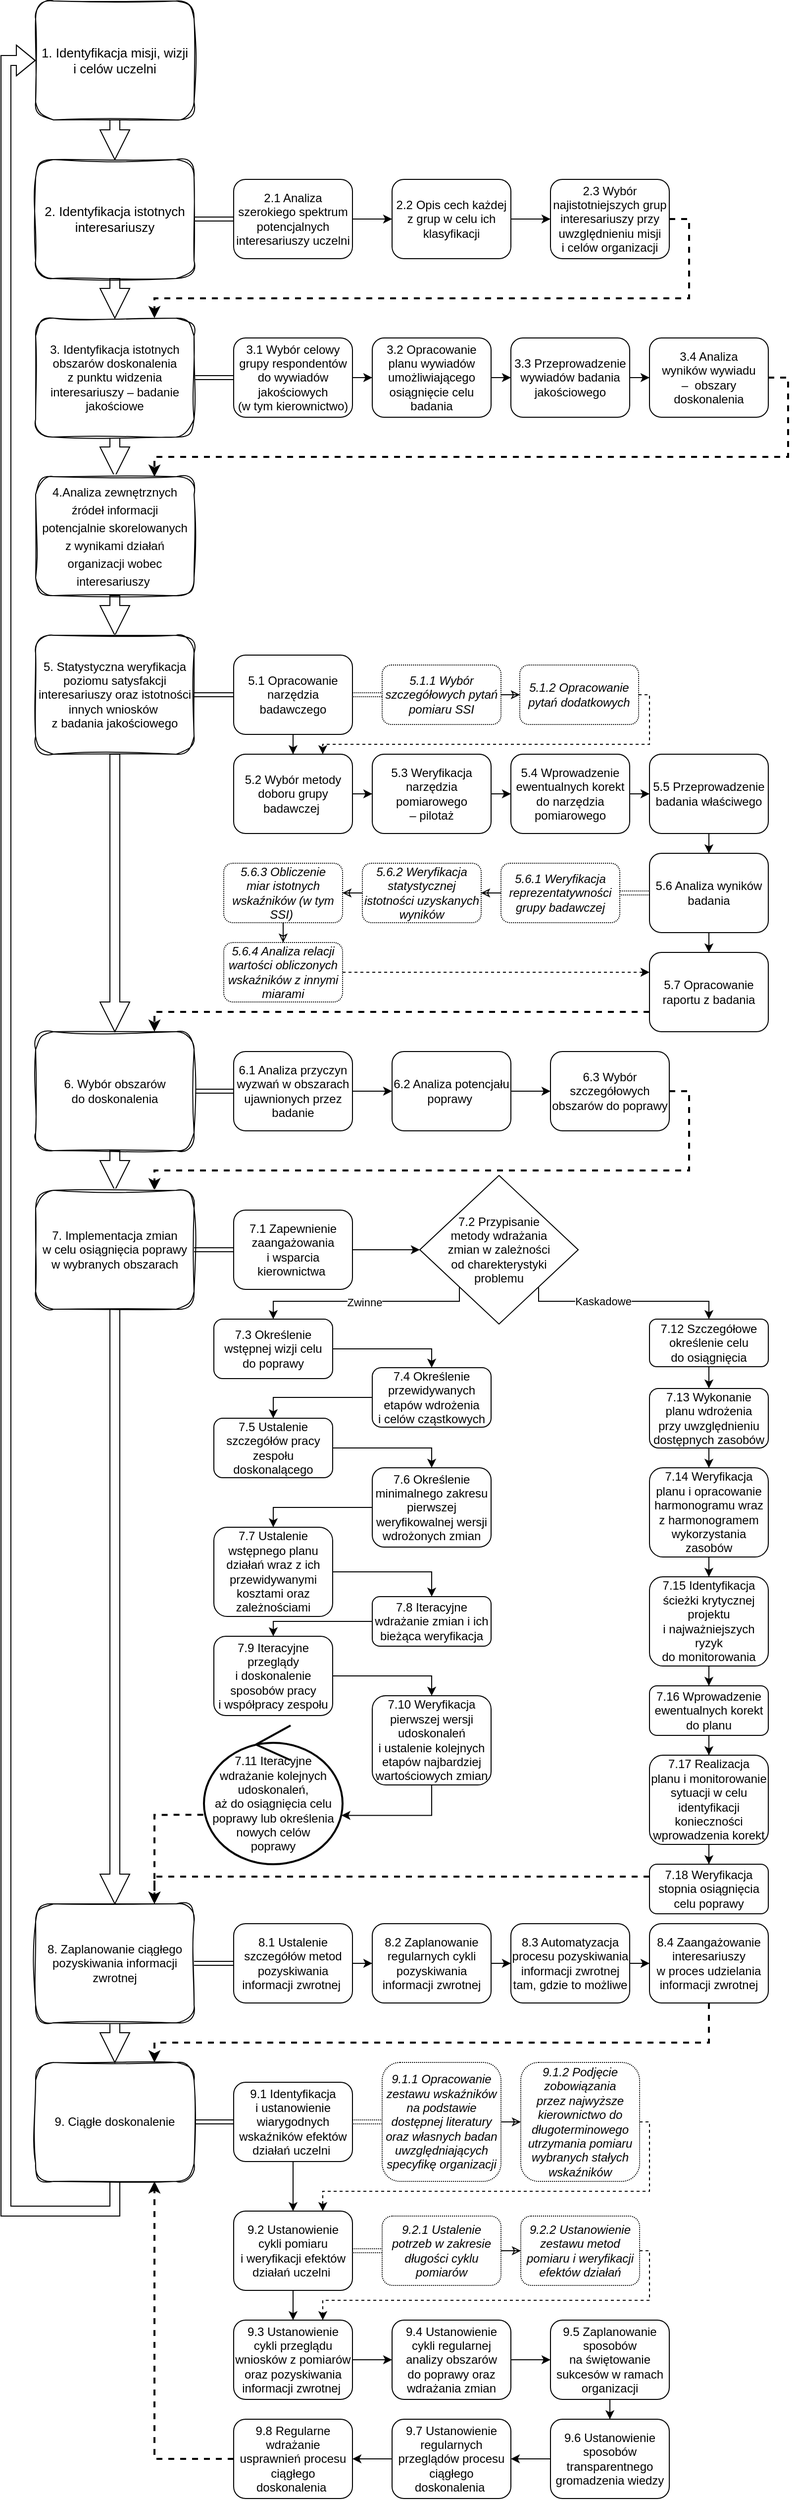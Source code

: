 <mxfile version="24.0.4" type="device">
  <diagram name="Strona-1" id="ZPURoTI-YACidWWffcV0">
    <mxGraphModel dx="1594" dy="996" grid="1" gridSize="10" guides="1" tooltips="1" connect="1" arrows="1" fold="1" page="1" pageScale="1" pageWidth="827" pageHeight="1169" math="0" shadow="0">
      <root>
        <mxCell id="0" />
        <mxCell id="1" parent="0" />
        <mxCell id="SLQnQ5sDmMqCRToJFb2x-1" value="1. Identyfikacja misji, wizji &lt;br&gt;i celów uczelni" style="rounded=1;whiteSpace=wrap;html=1;fontSize=13;sketch=1;curveFitting=1;jiggle=2;" parent="1" vertex="1">
          <mxGeometry x="40" width="160" height="120" as="geometry" />
        </mxCell>
        <mxCell id="lhQeCGYUJxPM1-3rOEWA-21" value="" style="edgeStyle=orthogonalEdgeStyle;rounded=0;orthogonalLoop=1;jettySize=auto;html=1;shape=link;" parent="1" source="YzgCYqUCURwKcO3qDLiV-18" target="YzgCYqUCURwKcO3qDLiV-34" edge="1">
          <mxGeometry relative="1" as="geometry" />
        </mxCell>
        <mxCell id="lhQeCGYUJxPM1-3rOEWA-22" value="" style="edgeStyle=orthogonalEdgeStyle;rounded=0;orthogonalLoop=1;jettySize=auto;html=1;shape=arrow;" parent="1" source="YzgCYqUCURwKcO3qDLiV-18" target="YzgCYqUCURwKcO3qDLiV-24" edge="1">
          <mxGeometry relative="1" as="geometry" />
        </mxCell>
        <mxCell id="YzgCYqUCURwKcO3qDLiV-18" value="&lt;font style=&quot;font-size: 12px;&quot;&gt;6. Wybór obszarów &lt;br&gt;do doskonalenia&lt;/font&gt;" style="rounded=1;whiteSpace=wrap;html=1;sketch=1;curveFitting=1;jiggle=2;" parent="1" vertex="1">
          <mxGeometry x="40" y="1040" width="160" height="120" as="geometry" />
        </mxCell>
        <mxCell id="lhQeCGYUJxPM1-3rOEWA-1" style="edgeStyle=orthogonalEdgeStyle;rounded=0;orthogonalLoop=1;jettySize=auto;html=1;entryX=0;entryY=0.5;entryDx=0;entryDy=0;shape=link;" parent="1" source="iZXRrfKID2UvS0r0eVAW-1" target="iZXRrfKID2UvS0r0eVAW-5" edge="1">
          <mxGeometry relative="1" as="geometry" />
        </mxCell>
        <mxCell id="lhQeCGYUJxPM1-3rOEWA-2" value="" style="edgeStyle=orthogonalEdgeStyle;rounded=0;orthogonalLoop=1;jettySize=auto;html=1;shape=arrow;" parent="1" source="iZXRrfKID2UvS0r0eVAW-1" target="iZXRrfKID2UvS0r0eVAW-3" edge="1">
          <mxGeometry relative="1" as="geometry" />
        </mxCell>
        <mxCell id="iZXRrfKID2UvS0r0eVAW-1" value="&lt;font style=&quot;font-size: 13px;&quot;&gt;2. Identyfikacja istotnych interesariuszy&lt;/font&gt;" style="rounded=1;whiteSpace=wrap;html=1;fontSize=13;sketch=1;curveFitting=1;jiggle=2;" parent="1" vertex="1">
          <mxGeometry x="40" y="160" width="160" height="120" as="geometry" />
        </mxCell>
        <mxCell id="iZXRrfKID2UvS0r0eVAW-9" value="" style="edgeStyle=orthogonalEdgeStyle;rounded=0;orthogonalLoop=1;jettySize=auto;html=1;" parent="1" source="iZXRrfKID2UvS0r0eVAW-2" target="iZXRrfKID2UvS0r0eVAW-8" edge="1">
          <mxGeometry relative="1" as="geometry" />
        </mxCell>
        <mxCell id="lhQeCGYUJxPM1-3rOEWA-11" value="" style="edgeStyle=orthogonalEdgeStyle;rounded=0;orthogonalLoop=1;jettySize=auto;html=1;shape=link;dashed=1;dashPattern=1 1;" parent="1" source="iZXRrfKID2UvS0r0eVAW-2" target="YzgCYqUCURwKcO3qDLiV-1" edge="1">
          <mxGeometry relative="1" as="geometry" />
        </mxCell>
        <mxCell id="iZXRrfKID2UvS0r0eVAW-2" value="5.1 Opracowanie narzędzia badawczego" style="rounded=1;whiteSpace=wrap;html=1;" parent="1" vertex="1">
          <mxGeometry x="240" y="660" width="120" height="80" as="geometry" />
        </mxCell>
        <mxCell id="lhQeCGYUJxPM1-3rOEWA-6" value="" style="edgeStyle=orthogonalEdgeStyle;rounded=0;orthogonalLoop=1;jettySize=auto;html=1;shape=arrow;" parent="1" source="iZXRrfKID2UvS0r0eVAW-3" target="SLQnQ5sDmMqCRToJFb2x-2" edge="1">
          <mxGeometry relative="1" as="geometry" />
        </mxCell>
        <mxCell id="lhQeCGYUJxPM1-3rOEWA-7" value="" style="edgeStyle=orthogonalEdgeStyle;rounded=0;orthogonalLoop=1;jettySize=auto;html=1;shape=link;" parent="1" source="iZXRrfKID2UvS0r0eVAW-3" target="iZXRrfKID2UvS0r0eVAW-4" edge="1">
          <mxGeometry relative="1" as="geometry" />
        </mxCell>
        <mxCell id="iZXRrfKID2UvS0r0eVAW-3" value="3. Identyfikacja istotnych obszarów doskonalenia &lt;br&gt;z punktu widzenia interesariuszy – badanie jakościowe" style="rounded=1;whiteSpace=wrap;html=1;sketch=1;curveFitting=1;jiggle=2;" parent="1" vertex="1">
          <mxGeometry x="40" y="320" width="160" height="120" as="geometry" />
        </mxCell>
        <mxCell id="iZXRrfKID2UvS0r0eVAW-13" value="" style="edgeStyle=orthogonalEdgeStyle;rounded=0;orthogonalLoop=1;jettySize=auto;html=1;" parent="1" source="iZXRrfKID2UvS0r0eVAW-4" target="iZXRrfKID2UvS0r0eVAW-12" edge="1">
          <mxGeometry relative="1" as="geometry" />
        </mxCell>
        <mxCell id="iZXRrfKID2UvS0r0eVAW-4" value="3.1 Wybór celowy grupy respondentów do wywiadów jakościowych&lt;br&gt;(w tym kierownictwo)" style="rounded=1;whiteSpace=wrap;html=1;" parent="1" vertex="1">
          <mxGeometry x="240" y="340" width="120" height="80" as="geometry" />
        </mxCell>
        <mxCell id="iZXRrfKID2UvS0r0eVAW-7" value="" style="edgeStyle=orthogonalEdgeStyle;rounded=0;orthogonalLoop=1;jettySize=auto;html=1;" parent="1" source="iZXRrfKID2UvS0r0eVAW-5" target="iZXRrfKID2UvS0r0eVAW-6" edge="1">
          <mxGeometry relative="1" as="geometry" />
        </mxCell>
        <mxCell id="iZXRrfKID2UvS0r0eVAW-5" value="2.1 Analiza szerokiego spektrum potencjalnych interesariuszy uczelni" style="rounded=1;whiteSpace=wrap;html=1;" parent="1" vertex="1">
          <mxGeometry x="240" y="180" width="120" height="80" as="geometry" />
        </mxCell>
        <mxCell id="iZXRrfKID2UvS0r0eVAW-11" value="" style="edgeStyle=orthogonalEdgeStyle;rounded=0;orthogonalLoop=1;jettySize=auto;html=1;" parent="1" source="iZXRrfKID2UvS0r0eVAW-6" target="iZXRrfKID2UvS0r0eVAW-10" edge="1">
          <mxGeometry relative="1" as="geometry" />
        </mxCell>
        <mxCell id="iZXRrfKID2UvS0r0eVAW-6" value="2.2 Opis cech każdej z grup w celu ich klasyfikacji" style="whiteSpace=wrap;html=1;rounded=1;" parent="1" vertex="1">
          <mxGeometry x="400" y="180" width="120" height="80" as="geometry" />
        </mxCell>
        <mxCell id="iZXRrfKID2UvS0r0eVAW-19" value="" style="edgeStyle=orthogonalEdgeStyle;rounded=0;orthogonalLoop=1;jettySize=auto;html=1;" parent="1" source="iZXRrfKID2UvS0r0eVAW-8" target="iZXRrfKID2UvS0r0eVAW-18" edge="1">
          <mxGeometry relative="1" as="geometry" />
        </mxCell>
        <mxCell id="iZXRrfKID2UvS0r0eVAW-8" value="5.2 Wybór metody doboru grupy badawczej&amp;nbsp;" style="whiteSpace=wrap;html=1;rounded=1;" parent="1" vertex="1">
          <mxGeometry x="240" y="760" width="120" height="80" as="geometry" />
        </mxCell>
        <mxCell id="lhQeCGYUJxPM1-3rOEWA-8" style="edgeStyle=orthogonalEdgeStyle;rounded=0;orthogonalLoop=1;jettySize=auto;html=1;exitX=1;exitY=0.5;exitDx=0;exitDy=0;entryX=0.75;entryY=0;entryDx=0;entryDy=0;dashed=1;strokeWidth=2;" parent="1" source="iZXRrfKID2UvS0r0eVAW-10" target="iZXRrfKID2UvS0r0eVAW-3" edge="1">
          <mxGeometry relative="1" as="geometry">
            <Array as="points">
              <mxPoint x="700" y="220" />
              <mxPoint x="700" y="300" />
              <mxPoint x="160" y="300" />
            </Array>
          </mxGeometry>
        </mxCell>
        <mxCell id="iZXRrfKID2UvS0r0eVAW-10" value="2.3 Wybór najistotniejszych grup interesariuszy przy uwzględnieniu misji &lt;br&gt;i celów organizacji" style="whiteSpace=wrap;html=1;rounded=1;" parent="1" vertex="1">
          <mxGeometry x="560" y="180" width="120" height="80" as="geometry" />
        </mxCell>
        <mxCell id="iZXRrfKID2UvS0r0eVAW-15" value="" style="edgeStyle=orthogonalEdgeStyle;rounded=0;orthogonalLoop=1;jettySize=auto;html=1;" parent="1" source="iZXRrfKID2UvS0r0eVAW-12" target="iZXRrfKID2UvS0r0eVAW-14" edge="1">
          <mxGeometry relative="1" as="geometry" />
        </mxCell>
        <mxCell id="iZXRrfKID2UvS0r0eVAW-12" value="3.2 Opracowanie planu wywiadów umożliwiającego osiągnięcie celu badania" style="rounded=1;whiteSpace=wrap;html=1;" parent="1" vertex="1">
          <mxGeometry x="380" y="340" width="120" height="80" as="geometry" />
        </mxCell>
        <mxCell id="iZXRrfKID2UvS0r0eVAW-17" value="" style="edgeStyle=orthogonalEdgeStyle;rounded=0;orthogonalLoop=1;jettySize=auto;html=1;" parent="1" source="iZXRrfKID2UvS0r0eVAW-14" target="iZXRrfKID2UvS0r0eVAW-16" edge="1">
          <mxGeometry relative="1" as="geometry" />
        </mxCell>
        <mxCell id="iZXRrfKID2UvS0r0eVAW-14" value="3.3 Przeprowadzenie wywiadów badania jakościowego" style="rounded=1;whiteSpace=wrap;html=1;" parent="1" vertex="1">
          <mxGeometry x="520" y="340" width="120" height="80" as="geometry" />
        </mxCell>
        <mxCell id="lhQeCGYUJxPM1-3rOEWA-9" style="edgeStyle=orthogonalEdgeStyle;rounded=0;orthogonalLoop=1;jettySize=auto;html=1;exitX=1;exitY=0.5;exitDx=0;exitDy=0;entryX=0.75;entryY=0;entryDx=0;entryDy=0;dashed=1;strokeWidth=2;" parent="1" source="iZXRrfKID2UvS0r0eVAW-16" target="SLQnQ5sDmMqCRToJFb2x-2" edge="1">
          <mxGeometry relative="1" as="geometry">
            <Array as="points">
              <mxPoint x="800" y="380" />
              <mxPoint x="800" y="460" />
              <mxPoint x="160" y="460" />
            </Array>
          </mxGeometry>
        </mxCell>
        <mxCell id="iZXRrfKID2UvS0r0eVAW-16" value="3.4 Analiza &lt;br&gt;wyników wywiadu&lt;br&gt;–&amp;nbsp; obszary doskonalenia" style="rounded=1;whiteSpace=wrap;html=1;" parent="1" vertex="1">
          <mxGeometry x="660" y="340" width="120" height="80" as="geometry" />
        </mxCell>
        <mxCell id="iZXRrfKID2UvS0r0eVAW-21" value="" style="edgeStyle=orthogonalEdgeStyle;rounded=0;orthogonalLoop=1;jettySize=auto;html=1;" parent="1" source="iZXRrfKID2UvS0r0eVAW-18" target="iZXRrfKID2UvS0r0eVAW-20" edge="1">
          <mxGeometry relative="1" as="geometry" />
        </mxCell>
        <mxCell id="iZXRrfKID2UvS0r0eVAW-18" value="5.3 Weryfikacja narzędzia pomiarowego&lt;br&gt;– pilotaż" style="whiteSpace=wrap;html=1;rounded=1;" parent="1" vertex="1">
          <mxGeometry x="380" y="760" width="120" height="80" as="geometry" />
        </mxCell>
        <mxCell id="iZXRrfKID2UvS0r0eVAW-23" value="" style="edgeStyle=orthogonalEdgeStyle;rounded=0;orthogonalLoop=1;jettySize=auto;html=1;" parent="1" source="iZXRrfKID2UvS0r0eVAW-20" target="iZXRrfKID2UvS0r0eVAW-22" edge="1">
          <mxGeometry relative="1" as="geometry" />
        </mxCell>
        <mxCell id="iZXRrfKID2UvS0r0eVAW-20" value="5.4 Wprowadzenie ewentualnych korekt do narzędzia pomiarowego" style="whiteSpace=wrap;html=1;rounded=1;" parent="1" vertex="1">
          <mxGeometry x="520" y="760" width="120" height="80" as="geometry" />
        </mxCell>
        <mxCell id="lhQeCGYUJxPM1-3rOEWA-14" value="" style="edgeStyle=orthogonalEdgeStyle;rounded=0;orthogonalLoop=1;jettySize=auto;html=1;" parent="1" source="iZXRrfKID2UvS0r0eVAW-22" target="iZXRrfKID2UvS0r0eVAW-26" edge="1">
          <mxGeometry relative="1" as="geometry" />
        </mxCell>
        <mxCell id="iZXRrfKID2UvS0r0eVAW-22" value="5.5 Przeprowadzenie badania właściwego" style="whiteSpace=wrap;html=1;rounded=1;" parent="1" vertex="1">
          <mxGeometry x="660" y="760" width="120" height="80" as="geometry" />
        </mxCell>
        <mxCell id="lhQeCGYUJxPM1-3rOEWA-15" value="" style="edgeStyle=orthogonalEdgeStyle;rounded=0;orthogonalLoop=1;jettySize=auto;html=1;" parent="1" source="iZXRrfKID2UvS0r0eVAW-26" target="YzgCYqUCURwKcO3qDLiV-7" edge="1">
          <mxGeometry relative="1" as="geometry" />
        </mxCell>
        <mxCell id="lhQeCGYUJxPM1-3rOEWA-20" value="" style="edgeStyle=orthogonalEdgeStyle;rounded=0;orthogonalLoop=1;jettySize=auto;html=1;shape=link;dashed=1;dashPattern=1 1;" parent="1" source="iZXRrfKID2UvS0r0eVAW-26" target="YzgCYqUCURwKcO3qDLiV-9" edge="1">
          <mxGeometry relative="1" as="geometry" />
        </mxCell>
        <mxCell id="iZXRrfKID2UvS0r0eVAW-26" value="5.6 Analiza wyników badania" style="whiteSpace=wrap;html=1;rounded=1;" parent="1" vertex="1">
          <mxGeometry x="660" y="860" width="120" height="80" as="geometry" />
        </mxCell>
        <mxCell id="lhQeCGYUJxPM1-3rOEWA-5" value="" style="edgeStyle=orthogonalEdgeStyle;rounded=0;orthogonalLoop=1;jettySize=auto;html=1;shape=arrow;" parent="1" source="SLQnQ5sDmMqCRToJFb2x-1" target="iZXRrfKID2UvS0r0eVAW-1" edge="1">
          <mxGeometry relative="1" as="geometry" />
        </mxCell>
        <mxCell id="lhQeCGYUJxPM1-3rOEWA-10" value="" style="edgeStyle=orthogonalEdgeStyle;rounded=0;orthogonalLoop=1;jettySize=auto;html=1;shape=arrow;" parent="1" source="SLQnQ5sDmMqCRToJFb2x-2" target="SLQnQ5sDmMqCRToJFb2x-3" edge="1">
          <mxGeometry relative="1" as="geometry" />
        </mxCell>
        <mxCell id="SLQnQ5sDmMqCRToJFb2x-2" value="&lt;font style=&quot;font-size: 12px;&quot;&gt;4.&lt;span style=&quot;line-height: 150%; font-family: Arial, sans-serif;&quot;&gt;Analiza zewnętrznych źródeł informacji&lt;br&gt;potencjalnie skorelowanych&lt;br&gt;z wynikami działań organizacji wobec interesariuszy&lt;/span&gt;&amp;nbsp;&lt;/font&gt;" style="rounded=1;whiteSpace=wrap;html=1;sketch=1;curveFitting=1;jiggle=2;" parent="1" vertex="1">
          <mxGeometry x="40" y="480" width="160" height="120" as="geometry" />
        </mxCell>
        <mxCell id="lhQeCGYUJxPM1-3rOEWA-12" value="" style="edgeStyle=orthogonalEdgeStyle;rounded=0;orthogonalLoop=1;jettySize=auto;html=1;shape=link;" parent="1" source="SLQnQ5sDmMqCRToJFb2x-3" target="iZXRrfKID2UvS0r0eVAW-2" edge="1">
          <mxGeometry relative="1" as="geometry" />
        </mxCell>
        <mxCell id="lhQeCGYUJxPM1-3rOEWA-16" style="edgeStyle=orthogonalEdgeStyle;rounded=0;orthogonalLoop=1;jettySize=auto;html=1;entryX=0.5;entryY=0;entryDx=0;entryDy=0;shape=arrow;" parent="1" source="SLQnQ5sDmMqCRToJFb2x-3" target="YzgCYqUCURwKcO3qDLiV-18" edge="1">
          <mxGeometry relative="1" as="geometry" />
        </mxCell>
        <mxCell id="SLQnQ5sDmMqCRToJFb2x-3" value="&lt;font style=&quot;font-size: 12px;&quot;&gt;5. Statystyczna weryfikacja poziomu satysfakcji interesariuszy oraz istotności innych wniosków&amp;nbsp;&lt;br&gt;z badania jakościowego&lt;/font&gt;" style="rounded=1;whiteSpace=wrap;html=1;sketch=1;curveFitting=1;jiggle=2;" parent="1" vertex="1">
          <mxGeometry x="40" y="640" width="160" height="120" as="geometry" />
        </mxCell>
        <mxCell id="YzgCYqUCURwKcO3qDLiV-2" value="" style="edgeStyle=orthogonalEdgeStyle;rounded=0;orthogonalLoop=1;jettySize=auto;html=1;entryX=0;entryY=0.5;entryDx=0;entryDy=0;dashed=1;dashPattern=1 1;endArrow=classic;endFill=0;" parent="1" source="YzgCYqUCURwKcO3qDLiV-1" target="YzgCYqUCURwKcO3qDLiV-3" edge="1">
          <mxGeometry relative="1" as="geometry">
            <mxPoint x="620" y="629" as="targetPoint" />
          </mxGeometry>
        </mxCell>
        <mxCell id="YzgCYqUCURwKcO3qDLiV-1" value="&lt;i&gt;5.1.1 Wybór szczegółowych pytań pomiaru SSI&lt;/i&gt;" style="rounded=1;whiteSpace=wrap;html=1;dashed=1;dashPattern=1 1;" parent="1" vertex="1">
          <mxGeometry x="390" y="670" width="120" height="60" as="geometry" />
        </mxCell>
        <mxCell id="lhQeCGYUJxPM1-3rOEWA-13" style="edgeStyle=orthogonalEdgeStyle;rounded=0;orthogonalLoop=1;jettySize=auto;html=1;entryX=0.75;entryY=0;entryDx=0;entryDy=0;dashed=1;" parent="1" source="YzgCYqUCURwKcO3qDLiV-3" target="iZXRrfKID2UvS0r0eVAW-8" edge="1">
          <mxGeometry relative="1" as="geometry">
            <Array as="points">
              <mxPoint x="660" y="700" />
              <mxPoint x="660" y="750" />
              <mxPoint x="330" y="750" />
            </Array>
          </mxGeometry>
        </mxCell>
        <mxCell id="YzgCYqUCURwKcO3qDLiV-3" value="&lt;i&gt;5.1.2 Opracowanie pytań dodatkowych&lt;/i&gt;" style="rounded=1;whiteSpace=wrap;html=1;dashed=1;dashPattern=1 1;" parent="1" vertex="1">
          <mxGeometry x="529" y="670" width="120" height="60" as="geometry" />
        </mxCell>
        <mxCell id="lhQeCGYUJxPM1-3rOEWA-17" style="edgeStyle=orthogonalEdgeStyle;rounded=0;orthogonalLoop=1;jettySize=auto;html=1;exitX=0;exitY=0.75;exitDx=0;exitDy=0;dashed=1;entryX=0.75;entryY=0;entryDx=0;entryDy=0;strokeWidth=2;" parent="1" source="YzgCYqUCURwKcO3qDLiV-7" target="YzgCYqUCURwKcO3qDLiV-18" edge="1">
          <mxGeometry relative="1" as="geometry">
            <mxPoint x="150" y="1020" as="targetPoint" />
          </mxGeometry>
        </mxCell>
        <mxCell id="YzgCYqUCURwKcO3qDLiV-7" value="5.7 Opracowanie raportu z badania" style="whiteSpace=wrap;html=1;rounded=1;" parent="1" vertex="1">
          <mxGeometry x="660" y="960" width="120" height="80" as="geometry" />
        </mxCell>
        <mxCell id="YzgCYqUCURwKcO3qDLiV-12" value="" style="edgeStyle=orthogonalEdgeStyle;rounded=0;orthogonalLoop=1;jettySize=auto;html=1;endArrow=classic;endFill=0;" parent="1" source="YzgCYqUCURwKcO3qDLiV-9" target="YzgCYqUCURwKcO3qDLiV-11" edge="1">
          <mxGeometry relative="1" as="geometry" />
        </mxCell>
        <mxCell id="YzgCYqUCURwKcO3qDLiV-9" value="&lt;i&gt;5.6.1 Weryfikacja reprezentatywności grupy badawczej&lt;/i&gt;" style="whiteSpace=wrap;html=1;rounded=1;dashed=1;dashPattern=1 1;" parent="1" vertex="1">
          <mxGeometry x="510" y="870" width="120" height="60" as="geometry" />
        </mxCell>
        <mxCell id="YzgCYqUCURwKcO3qDLiV-14" value="" style="edgeStyle=orthogonalEdgeStyle;rounded=0;orthogonalLoop=1;jettySize=auto;html=1;endArrow=classic;endFill=0;" parent="1" source="YzgCYqUCURwKcO3qDLiV-11" target="YzgCYqUCURwKcO3qDLiV-13" edge="1">
          <mxGeometry relative="1" as="geometry" />
        </mxCell>
        <mxCell id="YzgCYqUCURwKcO3qDLiV-11" value="&lt;i&gt;5.6.2 Weryfikacja statystycznej istotności uzyskanych wyników&lt;/i&gt;" style="whiteSpace=wrap;html=1;rounded=1;dashed=1;dashPattern=1 1;" parent="1" vertex="1">
          <mxGeometry x="370" y="870" width="120" height="60" as="geometry" />
        </mxCell>
        <mxCell id="YzgCYqUCURwKcO3qDLiV-16" value="" style="edgeStyle=orthogonalEdgeStyle;rounded=0;orthogonalLoop=1;jettySize=auto;html=1;endArrow=classic;endFill=0;" parent="1" source="YzgCYqUCURwKcO3qDLiV-13" target="YzgCYqUCURwKcO3qDLiV-15" edge="1">
          <mxGeometry relative="1" as="geometry" />
        </mxCell>
        <mxCell id="YzgCYqUCURwKcO3qDLiV-13" value="&lt;i&gt;5.6.3 Obliczenie &lt;br&gt;miar istotnych wskaźników (w tym SSI)&amp;nbsp;&lt;/i&gt;" style="whiteSpace=wrap;html=1;rounded=1;dashed=1;dashPattern=1 1;" parent="1" vertex="1">
          <mxGeometry x="230" y="870" width="120" height="60" as="geometry" />
        </mxCell>
        <mxCell id="YzgCYqUCURwKcO3qDLiV-17" value="" style="edgeStyle=orthogonalEdgeStyle;rounded=0;orthogonalLoop=1;jettySize=auto;html=1;dashed=1;entryX=0;entryY=0.25;entryDx=0;entryDy=0;" parent="1" source="YzgCYqUCURwKcO3qDLiV-15" target="YzgCYqUCURwKcO3qDLiV-7" edge="1">
          <mxGeometry relative="1" as="geometry" />
        </mxCell>
        <mxCell id="YzgCYqUCURwKcO3qDLiV-15" value="&lt;i&gt;5.6.4 Analiza relacji wartości obliczonych wskaźników z innymi miarami&lt;/i&gt;" style="whiteSpace=wrap;html=1;rounded=1;dashed=1;dashPattern=1 1;" parent="1" vertex="1">
          <mxGeometry x="230" y="950" width="120" height="60" as="geometry" />
        </mxCell>
        <mxCell id="YzgCYqUCURwKcO3qDLiV-36" value="" style="edgeStyle=orthogonalEdgeStyle;rounded=0;orthogonalLoop=1;jettySize=auto;html=1;entryX=0.5;entryY=0;entryDx=0;entryDy=0;" parent="1" source="YzgCYqUCURwKcO3qDLiV-19" target="YzgCYqUCURwKcO3qDLiV-35" edge="1">
          <mxGeometry relative="1" as="geometry">
            <Array as="points">
              <mxPoint x="440" y="1360" />
            </Array>
          </mxGeometry>
        </mxCell>
        <mxCell id="YzgCYqUCURwKcO3qDLiV-19" value="7.3 Określenie wstępnej wizji celu &lt;br&gt;do poprawy" style="rounded=1;whiteSpace=wrap;html=1;" parent="1" vertex="1">
          <mxGeometry x="220" y="1330" width="120" height="60" as="geometry" />
        </mxCell>
        <mxCell id="YzgCYqUCURwKcO3qDLiV-23" value="" style="edgeStyle=orthogonalEdgeStyle;rounded=0;orthogonalLoop=1;jettySize=auto;html=1;entryX=0;entryY=0.5;entryDx=0;entryDy=0;" parent="1" source="YzgCYqUCURwKcO3qDLiV-20" target="YzgCYqUCURwKcO3qDLiV-22" edge="1">
          <mxGeometry relative="1" as="geometry" />
        </mxCell>
        <mxCell id="YzgCYqUCURwKcO3qDLiV-20" value="6.2 Analiza potencjału poprawy&amp;nbsp;" style="rounded=1;whiteSpace=wrap;html=1;" parent="1" vertex="1">
          <mxGeometry x="400" y="1060" width="120" height="80" as="geometry" />
        </mxCell>
        <mxCell id="lhQeCGYUJxPM1-3rOEWA-37" style="edgeStyle=orthogonalEdgeStyle;rounded=0;orthogonalLoop=1;jettySize=auto;html=1;exitX=1;exitY=0.5;exitDx=0;exitDy=0;entryX=0.75;entryY=0;entryDx=0;entryDy=0;dashed=1;strokeWidth=2;" parent="1" source="YzgCYqUCURwKcO3qDLiV-22" target="YzgCYqUCURwKcO3qDLiV-24" edge="1">
          <mxGeometry relative="1" as="geometry">
            <Array as="points">
              <mxPoint x="700" y="1100" />
              <mxPoint x="700" y="1180" />
              <mxPoint x="160" y="1180" />
            </Array>
          </mxGeometry>
        </mxCell>
        <mxCell id="YzgCYqUCURwKcO3qDLiV-22" value="6.3 Wybór szczegółowych obszarów do poprawy" style="rounded=1;whiteSpace=wrap;html=1;" parent="1" vertex="1">
          <mxGeometry x="560" y="1060" width="120" height="80" as="geometry" />
        </mxCell>
        <mxCell id="lhQeCGYUJxPM1-3rOEWA-23" value="" style="edgeStyle=orthogonalEdgeStyle;rounded=0;orthogonalLoop=1;jettySize=auto;html=1;shape=link;" parent="1" source="YzgCYqUCURwKcO3qDLiV-24" target="YzgCYqUCURwKcO3qDLiV-25" edge="1">
          <mxGeometry relative="1" as="geometry" />
        </mxCell>
        <mxCell id="lhQeCGYUJxPM1-3rOEWA-28" style="edgeStyle=orthogonalEdgeStyle;rounded=0;orthogonalLoop=1;jettySize=auto;html=1;exitX=0.5;exitY=1;exitDx=0;exitDy=0;entryX=0.5;entryY=0;entryDx=0;entryDy=0;shape=arrow;" parent="1" source="YzgCYqUCURwKcO3qDLiV-24" target="YzgCYqUCURwKcO3qDLiV-65" edge="1">
          <mxGeometry relative="1" as="geometry" />
        </mxCell>
        <mxCell id="YzgCYqUCURwKcO3qDLiV-24" value="7. Implementacja zmian &lt;br&gt;w celu osiągnięcia poprawy w wybranych obszarach" style="rounded=1;whiteSpace=wrap;html=1;sketch=1;curveFitting=1;jiggle=2;" parent="1" vertex="1">
          <mxGeometry x="40" y="1200" width="160" height="120" as="geometry" />
        </mxCell>
        <mxCell id="YzgCYqUCURwKcO3qDLiV-27" value="" style="edgeStyle=orthogonalEdgeStyle;rounded=0;orthogonalLoop=1;jettySize=auto;html=1;entryX=0;entryY=0.5;entryDx=0;entryDy=0;" parent="1" source="YzgCYqUCURwKcO3qDLiV-25" target="YzgCYqUCURwKcO3qDLiV-28" edge="1">
          <mxGeometry relative="1" as="geometry">
            <mxPoint x="380" y="1460" as="targetPoint" />
          </mxGeometry>
        </mxCell>
        <mxCell id="YzgCYqUCURwKcO3qDLiV-25" value="7.1 Zapewnienie zaangażowania&lt;br&gt;i wsparcia kierownictwa&amp;nbsp;" style="rounded=1;whiteSpace=wrap;html=1;" parent="1" vertex="1">
          <mxGeometry x="240" y="1220" width="120" height="80" as="geometry" />
        </mxCell>
        <mxCell id="YzgCYqUCURwKcO3qDLiV-30" style="edgeStyle=orthogonalEdgeStyle;rounded=0;orthogonalLoop=1;jettySize=auto;html=1;exitX=0;exitY=1;exitDx=0;exitDy=0;entryX=0.5;entryY=0;entryDx=0;entryDy=0;" parent="1" source="YzgCYqUCURwKcO3qDLiV-28" target="YzgCYqUCURwKcO3qDLiV-19" edge="1">
          <mxGeometry relative="1" as="geometry">
            <mxPoint x="278" y="1329" as="targetPoint" />
            <Array as="points">
              <mxPoint x="468" y="1312" />
              <mxPoint x="280" y="1312" />
            </Array>
          </mxGeometry>
        </mxCell>
        <mxCell id="YzgCYqUCURwKcO3qDLiV-32" value="Zwinne" style="edgeLabel;html=1;align=center;verticalAlign=middle;resizable=0;points=[];" parent="YzgCYqUCURwKcO3qDLiV-30" vertex="1" connectable="0">
          <mxGeometry x="0.009" y="1" relative="1" as="geometry">
            <mxPoint as="offset" />
          </mxGeometry>
        </mxCell>
        <mxCell id="YzgCYqUCURwKcO3qDLiV-31" style="edgeStyle=orthogonalEdgeStyle;rounded=0;orthogonalLoop=1;jettySize=auto;html=1;exitX=1;exitY=1;exitDx=0;exitDy=0;entryX=0.5;entryY=0;entryDx=0;entryDy=0;" parent="1" source="YzgCYqUCURwKcO3qDLiV-28" target="YzgCYqUCURwKcO3qDLiV-52" edge="1">
          <mxGeometry relative="1" as="geometry">
            <mxPoint x="718" y="1329" as="targetPoint" />
            <Array as="points">
              <mxPoint x="548" y="1312" />
              <mxPoint x="720" y="1312" />
            </Array>
          </mxGeometry>
        </mxCell>
        <mxCell id="YzgCYqUCURwKcO3qDLiV-33" value="Kaskadowe" style="edgeLabel;html=1;align=center;verticalAlign=middle;resizable=0;points=[];" parent="YzgCYqUCURwKcO3qDLiV-31" vertex="1" connectable="0">
          <mxGeometry x="-0.228" relative="1" as="geometry">
            <mxPoint as="offset" />
          </mxGeometry>
        </mxCell>
        <mxCell id="YzgCYqUCURwKcO3qDLiV-28" value="7.2 Przypisanie &lt;br&gt;metody wdrażania &lt;br&gt;zmian w zależności &lt;br&gt;od charekterystyki &lt;br&gt;problemu" style="rhombus;whiteSpace=wrap;html=1;" parent="1" vertex="1">
          <mxGeometry x="428" y="1185" width="160" height="150" as="geometry" />
        </mxCell>
        <mxCell id="YzgCYqUCURwKcO3qDLiV-66" value="" style="edgeStyle=orthogonalEdgeStyle;rounded=0;orthogonalLoop=1;jettySize=auto;html=1;entryX=0;entryY=0.5;entryDx=0;entryDy=0;" parent="1" source="YzgCYqUCURwKcO3qDLiV-34" target="YzgCYqUCURwKcO3qDLiV-20" edge="1">
          <mxGeometry relative="1" as="geometry" />
        </mxCell>
        <mxCell id="YzgCYqUCURwKcO3qDLiV-34" value="6.1 Analiza przyczyn wyzwań w obszarach ujawnionych przez badanie" style="rounded=1;whiteSpace=wrap;html=1;" parent="1" vertex="1">
          <mxGeometry x="240" y="1060" width="120" height="80" as="geometry" />
        </mxCell>
        <mxCell id="YzgCYqUCURwKcO3qDLiV-38" value="" style="edgeStyle=orthogonalEdgeStyle;rounded=0;orthogonalLoop=1;jettySize=auto;html=1;entryX=0.5;entryY=0;entryDx=0;entryDy=0;" parent="1" source="YzgCYqUCURwKcO3qDLiV-35" target="YzgCYqUCURwKcO3qDLiV-37" edge="1">
          <mxGeometry relative="1" as="geometry" />
        </mxCell>
        <mxCell id="YzgCYqUCURwKcO3qDLiV-35" value="7.4 Określenie przewidywanych etapów wdrożenia &lt;br&gt;i celów cząstkowych" style="rounded=1;whiteSpace=wrap;html=1;" parent="1" vertex="1">
          <mxGeometry x="380" y="1379" width="120" height="60" as="geometry" />
        </mxCell>
        <mxCell id="YzgCYqUCURwKcO3qDLiV-40" value="" style="edgeStyle=orthogonalEdgeStyle;rounded=0;orthogonalLoop=1;jettySize=auto;html=1;exitX=1;exitY=0.5;exitDx=0;exitDy=0;entryX=0.5;entryY=0;entryDx=0;entryDy=0;" parent="1" source="YzgCYqUCURwKcO3qDLiV-37" target="YzgCYqUCURwKcO3qDLiV-39" edge="1">
          <mxGeometry relative="1" as="geometry" />
        </mxCell>
        <mxCell id="YzgCYqUCURwKcO3qDLiV-37" value="7.5 Ustalenie szczegółów pracy zespołu doskonalącego" style="rounded=1;whiteSpace=wrap;html=1;" parent="1" vertex="1">
          <mxGeometry x="220" y="1430" width="120" height="60" as="geometry" />
        </mxCell>
        <mxCell id="YzgCYqUCURwKcO3qDLiV-42" value="" style="edgeStyle=orthogonalEdgeStyle;rounded=0;orthogonalLoop=1;jettySize=auto;html=1;entryX=0.5;entryY=0;entryDx=0;entryDy=0;" parent="1" source="YzgCYqUCURwKcO3qDLiV-39" target="YzgCYqUCURwKcO3qDLiV-41" edge="1">
          <mxGeometry relative="1" as="geometry" />
        </mxCell>
        <mxCell id="YzgCYqUCURwKcO3qDLiV-39" value="7.6 Określenie minimalnego zakresu pierwszej weryfikowalnej wersji wdrożonych zmian" style="rounded=1;whiteSpace=wrap;html=1;" parent="1" vertex="1">
          <mxGeometry x="380" y="1480" width="120" height="80" as="geometry" />
        </mxCell>
        <mxCell id="YzgCYqUCURwKcO3qDLiV-44" value="" style="edgeStyle=orthogonalEdgeStyle;rounded=0;orthogonalLoop=1;jettySize=auto;html=1;entryX=0.5;entryY=0;entryDx=0;entryDy=0;" parent="1" source="YzgCYqUCURwKcO3qDLiV-41" target="YzgCYqUCURwKcO3qDLiV-43" edge="1">
          <mxGeometry relative="1" as="geometry" />
        </mxCell>
        <mxCell id="YzgCYqUCURwKcO3qDLiV-41" value="7.7 Ustalenie wstępnego planu działań wraz z ich przewidywanymi kosztami oraz zależnościami" style="rounded=1;whiteSpace=wrap;html=1;" parent="1" vertex="1">
          <mxGeometry x="220" y="1540" width="120" height="90" as="geometry" />
        </mxCell>
        <mxCell id="YzgCYqUCURwKcO3qDLiV-46" value="" style="edgeStyle=orthogonalEdgeStyle;rounded=0;orthogonalLoop=1;jettySize=auto;html=1;entryX=0.5;entryY=0;entryDx=0;entryDy=0;" parent="1" source="YzgCYqUCURwKcO3qDLiV-43" target="YzgCYqUCURwKcO3qDLiV-45" edge="1">
          <mxGeometry relative="1" as="geometry">
            <Array as="points">
              <mxPoint x="280" y="1635" />
            </Array>
          </mxGeometry>
        </mxCell>
        <mxCell id="YzgCYqUCURwKcO3qDLiV-43" value="7.8 Iteracyjne wdrażanie zmian i ich bieżąca weryfikacja" style="rounded=1;whiteSpace=wrap;html=1;" parent="1" vertex="1">
          <mxGeometry x="380" y="1610" width="120" height="50" as="geometry" />
        </mxCell>
        <mxCell id="YzgCYqUCURwKcO3qDLiV-48" value="" style="edgeStyle=orthogonalEdgeStyle;rounded=0;orthogonalLoop=1;jettySize=auto;html=1;entryX=0.5;entryY=0;entryDx=0;entryDy=0;" parent="1" source="YzgCYqUCURwKcO3qDLiV-45" target="YzgCYqUCURwKcO3qDLiV-47" edge="1">
          <mxGeometry relative="1" as="geometry" />
        </mxCell>
        <mxCell id="YzgCYqUCURwKcO3qDLiV-45" value="7.9 Iteracyjne przeglądy &lt;br&gt;i doskonalenie sposobów pracy &lt;br&gt;i współpracy zespołu" style="rounded=1;whiteSpace=wrap;html=1;" parent="1" vertex="1">
          <mxGeometry x="220" y="1650" width="120" height="80" as="geometry" />
        </mxCell>
        <mxCell id="YzgCYqUCURwKcO3qDLiV-47" value="7.10 Weryfikacja pierwszej wersji udoskonaleń &lt;br&gt;i ustalenie kolejnych etapów najbardziej wartościowych zmian" style="rounded=1;whiteSpace=wrap;html=1;" parent="1" vertex="1">
          <mxGeometry x="380" y="1710" width="120" height="90" as="geometry" />
        </mxCell>
        <mxCell id="lhQeCGYUJxPM1-3rOEWA-27" value="" style="edgeStyle=orthogonalEdgeStyle;rounded=0;orthogonalLoop=1;jettySize=auto;html=1;exitX=-0.005;exitY=0.644;exitDx=0;exitDy=0;exitPerimeter=0;entryX=0.75;entryY=0;entryDx=0;entryDy=0;dashed=1;strokeWidth=2;" parent="1" source="YzgCYqUCURwKcO3qDLiV-51" target="YzgCYqUCURwKcO3qDLiV-65" edge="1">
          <mxGeometry relative="1" as="geometry" />
        </mxCell>
        <mxCell id="YzgCYqUCURwKcO3qDLiV-51" value="7.11 Iteracyjne &lt;br&gt;wdrażanie kolejnych udoskonaleń, &lt;br&gt;aż do osiągnięcia celu poprawy lub określenia nowych celów &lt;br&gt;poprawy" style="ellipse;shape=umlControl;whiteSpace=wrap;html=1;strokeWidth=2;" parent="1" vertex="1">
          <mxGeometry x="210" y="1740" width="140" height="140" as="geometry" />
        </mxCell>
        <mxCell id="YzgCYqUCURwKcO3qDLiV-54" value="" style="edgeStyle=orthogonalEdgeStyle;rounded=0;orthogonalLoop=1;jettySize=auto;html=1;" parent="1" source="YzgCYqUCURwKcO3qDLiV-52" target="YzgCYqUCURwKcO3qDLiV-53" edge="1">
          <mxGeometry relative="1" as="geometry" />
        </mxCell>
        <mxCell id="YzgCYqUCURwKcO3qDLiV-52" value="7.12 Szczegółowe określenie celu &lt;br&gt;do osiągnięcia" style="rounded=1;whiteSpace=wrap;html=1;" parent="1" vertex="1">
          <mxGeometry x="660" y="1330" width="120" height="48" as="geometry" />
        </mxCell>
        <mxCell id="YzgCYqUCURwKcO3qDLiV-56" value="" style="edgeStyle=orthogonalEdgeStyle;rounded=0;orthogonalLoop=1;jettySize=auto;html=1;" parent="1" source="YzgCYqUCURwKcO3qDLiV-53" target="YzgCYqUCURwKcO3qDLiV-55" edge="1">
          <mxGeometry relative="1" as="geometry" />
        </mxCell>
        <mxCell id="YzgCYqUCURwKcO3qDLiV-53" value="7.13 Wykonanie planu wdrożenia &lt;br&gt;przy uwzględnieniu dostępnych zasobów" style="rounded=1;whiteSpace=wrap;html=1;" parent="1" vertex="1">
          <mxGeometry x="660" y="1400" width="120" height="60" as="geometry" />
        </mxCell>
        <mxCell id="YzgCYqUCURwKcO3qDLiV-58" value="" style="edgeStyle=orthogonalEdgeStyle;rounded=0;orthogonalLoop=1;jettySize=auto;html=1;" parent="1" source="YzgCYqUCURwKcO3qDLiV-55" target="YzgCYqUCURwKcO3qDLiV-57" edge="1">
          <mxGeometry relative="1" as="geometry" />
        </mxCell>
        <mxCell id="YzgCYqUCURwKcO3qDLiV-55" value="7.14 Weryfikacja planu i opracowanie harmonogramu wraz z harmonogramem wykorzystania zasobów" style="rounded=1;whiteSpace=wrap;html=1;" parent="1" vertex="1">
          <mxGeometry x="660" y="1480" width="120" height="90" as="geometry" />
        </mxCell>
        <mxCell id="YzgCYqUCURwKcO3qDLiV-60" value="" style="edgeStyle=orthogonalEdgeStyle;rounded=0;orthogonalLoop=1;jettySize=auto;html=1;" parent="1" source="YzgCYqUCURwKcO3qDLiV-57" target="YzgCYqUCURwKcO3qDLiV-59" edge="1">
          <mxGeometry relative="1" as="geometry" />
        </mxCell>
        <mxCell id="YzgCYqUCURwKcO3qDLiV-57" value="7.15 Identyfikacja ścieżki krytycznej projektu &lt;br&gt;i najważniejszych ryzyk &lt;br&gt;do monitorowania" style="rounded=1;whiteSpace=wrap;html=1;" parent="1" vertex="1">
          <mxGeometry x="660" y="1590" width="120" height="90" as="geometry" />
        </mxCell>
        <mxCell id="YzgCYqUCURwKcO3qDLiV-62" value="" style="edgeStyle=orthogonalEdgeStyle;rounded=0;orthogonalLoop=1;jettySize=auto;html=1;" parent="1" source="YzgCYqUCURwKcO3qDLiV-59" target="YzgCYqUCURwKcO3qDLiV-61" edge="1">
          <mxGeometry relative="1" as="geometry" />
        </mxCell>
        <mxCell id="YzgCYqUCURwKcO3qDLiV-59" value="7.16 Wprowadzenie ewentualnych korekt do planu" style="rounded=1;whiteSpace=wrap;html=1;" parent="1" vertex="1">
          <mxGeometry x="660" y="1700" width="120" height="50" as="geometry" />
        </mxCell>
        <mxCell id="YzgCYqUCURwKcO3qDLiV-64" value="" style="edgeStyle=orthogonalEdgeStyle;rounded=0;orthogonalLoop=1;jettySize=auto;html=1;" parent="1" source="YzgCYqUCURwKcO3qDLiV-61" target="YzgCYqUCURwKcO3qDLiV-63" edge="1">
          <mxGeometry relative="1" as="geometry" />
        </mxCell>
        <mxCell id="YzgCYqUCURwKcO3qDLiV-61" value="7.17 Realizacja &lt;br&gt;planu i monitorowanie sytuacji w celu identyfikacji konieczności wprowadzenia korekt" style="rounded=1;whiteSpace=wrap;html=1;" parent="1" vertex="1">
          <mxGeometry x="660" y="1770" width="120" height="90" as="geometry" />
        </mxCell>
        <mxCell id="lhQeCGYUJxPM1-3rOEWA-24" style="edgeStyle=orthogonalEdgeStyle;rounded=0;orthogonalLoop=1;jettySize=auto;html=1;exitX=0;exitY=0.25;exitDx=0;exitDy=0;entryX=0.75;entryY=0;entryDx=0;entryDy=0;dashed=1;strokeWidth=2;" parent="1" source="YzgCYqUCURwKcO3qDLiV-63" target="YzgCYqUCURwKcO3qDLiV-65" edge="1">
          <mxGeometry relative="1" as="geometry" />
        </mxCell>
        <mxCell id="YzgCYqUCURwKcO3qDLiV-63" value="7.18 Weryfikacja stopnia osiągnięcia celu poprawy" style="rounded=1;whiteSpace=wrap;html=1;" parent="1" vertex="1">
          <mxGeometry x="660" y="1880" width="120" height="50" as="geometry" />
        </mxCell>
        <mxCell id="lhQeCGYUJxPM1-3rOEWA-29" value="" style="edgeStyle=orthogonalEdgeStyle;rounded=0;orthogonalLoop=1;jettySize=auto;html=1;shape=link;" parent="1" source="YzgCYqUCURwKcO3qDLiV-65" target="YzgCYqUCURwKcO3qDLiV-67" edge="1">
          <mxGeometry relative="1" as="geometry" />
        </mxCell>
        <mxCell id="lhQeCGYUJxPM1-3rOEWA-34" value="" style="edgeStyle=orthogonalEdgeStyle;rounded=0;orthogonalLoop=1;jettySize=auto;html=1;shape=arrow;" parent="1" source="YzgCYqUCURwKcO3qDLiV-65" target="YzgCYqUCURwKcO3qDLiV-74" edge="1">
          <mxGeometry relative="1" as="geometry" />
        </mxCell>
        <mxCell id="YzgCYqUCURwKcO3qDLiV-65" value="8. Zaplanowanie ciągłego pozyskiwania informacji zwrotnej" style="rounded=1;whiteSpace=wrap;html=1;sketch=1;curveFitting=1;jiggle=2;" parent="1" vertex="1">
          <mxGeometry x="40" y="1920" width="160" height="120" as="geometry" />
        </mxCell>
        <mxCell id="YzgCYqUCURwKcO3qDLiV-69" value="" style="edgeStyle=orthogonalEdgeStyle;rounded=0;orthogonalLoop=1;jettySize=auto;html=1;" parent="1" source="YzgCYqUCURwKcO3qDLiV-67" target="YzgCYqUCURwKcO3qDLiV-68" edge="1">
          <mxGeometry relative="1" as="geometry" />
        </mxCell>
        <mxCell id="YzgCYqUCURwKcO3qDLiV-67" value="8.1 Ustalenie szczegółów metod pozyskiwania informacji zwrotnej&amp;nbsp;" style="rounded=1;whiteSpace=wrap;html=1;" parent="1" vertex="1">
          <mxGeometry x="240" y="1940" width="120" height="80" as="geometry" />
        </mxCell>
        <mxCell id="YzgCYqUCURwKcO3qDLiV-71" value="" style="edgeStyle=orthogonalEdgeStyle;rounded=0;orthogonalLoop=1;jettySize=auto;html=1;" parent="1" source="YzgCYqUCURwKcO3qDLiV-68" target="YzgCYqUCURwKcO3qDLiV-70" edge="1">
          <mxGeometry relative="1" as="geometry" />
        </mxCell>
        <mxCell id="YzgCYqUCURwKcO3qDLiV-68" value="8.2 Zaplanowanie regularnych cykli pozyskiwania informacji zwrotnej" style="rounded=1;whiteSpace=wrap;html=1;" parent="1" vertex="1">
          <mxGeometry x="380" y="1940" width="120" height="80" as="geometry" />
        </mxCell>
        <mxCell id="YzgCYqUCURwKcO3qDLiV-73" value="" style="edgeStyle=orthogonalEdgeStyle;rounded=0;orthogonalLoop=1;jettySize=auto;html=1;" parent="1" source="YzgCYqUCURwKcO3qDLiV-70" target="YzgCYqUCURwKcO3qDLiV-72" edge="1">
          <mxGeometry relative="1" as="geometry" />
        </mxCell>
        <mxCell id="YzgCYqUCURwKcO3qDLiV-70" value="8.3 Automatyzacja procesu pozyskiwania informacji zwrotnej tam, gdzie to możliwe" style="rounded=1;whiteSpace=wrap;html=1;" parent="1" vertex="1">
          <mxGeometry x="520" y="1940" width="120" height="80" as="geometry" />
        </mxCell>
        <mxCell id="lhQeCGYUJxPM1-3rOEWA-33" style="edgeStyle=orthogonalEdgeStyle;rounded=0;orthogonalLoop=1;jettySize=auto;html=1;exitX=0.5;exitY=1;exitDx=0;exitDy=0;entryX=0.75;entryY=0;entryDx=0;entryDy=0;dashed=1;strokeWidth=2;" parent="1" source="YzgCYqUCURwKcO3qDLiV-72" target="YzgCYqUCURwKcO3qDLiV-74" edge="1">
          <mxGeometry relative="1" as="geometry">
            <Array as="points">
              <mxPoint x="720" y="2060" />
              <mxPoint x="160" y="2060" />
            </Array>
          </mxGeometry>
        </mxCell>
        <mxCell id="YzgCYqUCURwKcO3qDLiV-72" value="8.4 Zaangażowanie interesariuszy &lt;br&gt;w proces udzielania informacji zwrotnej" style="rounded=1;whiteSpace=wrap;html=1;" parent="1" vertex="1">
          <mxGeometry x="660" y="1940" width="120" height="80" as="geometry" />
        </mxCell>
        <mxCell id="lhQeCGYUJxPM1-3rOEWA-32" value="" style="edgeStyle=orthogonalEdgeStyle;rounded=0;orthogonalLoop=1;jettySize=auto;html=1;shape=link;" parent="1" source="YzgCYqUCURwKcO3qDLiV-74" target="YzgCYqUCURwKcO3qDLiV-75" edge="1">
          <mxGeometry relative="1" as="geometry" />
        </mxCell>
        <mxCell id="vHDiEHz5v03A65j5FyS1-6" style="edgeStyle=orthogonalEdgeStyle;rounded=0;orthogonalLoop=1;jettySize=auto;html=1;entryX=0;entryY=0.5;entryDx=0;entryDy=0;shape=flexArrow;exitX=0.5;exitY=1;exitDx=0;exitDy=0;" parent="1" source="YzgCYqUCURwKcO3qDLiV-74" target="SLQnQ5sDmMqCRToJFb2x-1" edge="1">
          <mxGeometry relative="1" as="geometry">
            <Array as="points">
              <mxPoint x="120" y="2230" />
              <mxPoint x="10" y="2230" />
              <mxPoint x="10" y="60" />
            </Array>
          </mxGeometry>
        </mxCell>
        <mxCell id="YzgCYqUCURwKcO3qDLiV-74" value="9. Ciągłe doskonalenie" style="rounded=1;whiteSpace=wrap;html=1;sketch=1;curveFitting=1;jiggle=2;" parent="1" vertex="1">
          <mxGeometry x="40" y="2080" width="160" height="120" as="geometry" />
        </mxCell>
        <mxCell id="YzgCYqUCURwKcO3qDLiV-77" value="" style="edgeStyle=orthogonalEdgeStyle;rounded=0;orthogonalLoop=1;jettySize=auto;html=1;shape=link;dashed=1;dashPattern=1 1;" parent="1" source="YzgCYqUCURwKcO3qDLiV-75" target="YzgCYqUCURwKcO3qDLiV-76" edge="1">
          <mxGeometry relative="1" as="geometry" />
        </mxCell>
        <mxCell id="lhQeCGYUJxPM1-3rOEWA-30" value="" style="edgeStyle=orthogonalEdgeStyle;rounded=0;orthogonalLoop=1;jettySize=auto;html=1;" parent="1" source="YzgCYqUCURwKcO3qDLiV-75" target="YzgCYqUCURwKcO3qDLiV-80" edge="1">
          <mxGeometry relative="1" as="geometry" />
        </mxCell>
        <mxCell id="YzgCYqUCURwKcO3qDLiV-75" value="9.1 Identyfikacja&lt;br&gt;i ustanowienie wiarygodnych wskaźników&amp;nbsp;efektów działań uczelni&amp;nbsp;" style="rounded=1;whiteSpace=wrap;html=1;" parent="1" vertex="1">
          <mxGeometry x="240" y="2100" width="120" height="80" as="geometry" />
        </mxCell>
        <mxCell id="YzgCYqUCURwKcO3qDLiV-79" value="" style="edgeStyle=orthogonalEdgeStyle;rounded=0;orthogonalLoop=1;jettySize=auto;html=1;endArrow=classic;endFill=0;" parent="1" source="YzgCYqUCURwKcO3qDLiV-76" target="YzgCYqUCURwKcO3qDLiV-78" edge="1">
          <mxGeometry relative="1" as="geometry" />
        </mxCell>
        <mxCell id="YzgCYqUCURwKcO3qDLiV-76" value="&lt;i&gt;9.1.1 Opracowanie zestawu wskaźników na podstawie dostępnej literatury oraz własnych badan uwzględniających specyfikę organizacji&lt;/i&gt;" style="whiteSpace=wrap;html=1;rounded=1;dashed=1;dashPattern=1 1;" parent="1" vertex="1">
          <mxGeometry x="390" y="2080" width="120" height="120" as="geometry" />
        </mxCell>
        <mxCell id="vHDiEHz5v03A65j5FyS1-1" style="edgeStyle=orthogonalEdgeStyle;rounded=0;orthogonalLoop=1;jettySize=auto;html=1;exitX=1;exitY=0.5;exitDx=0;exitDy=0;entryX=0.75;entryY=0;entryDx=0;entryDy=0;dashed=1;" parent="1" source="YzgCYqUCURwKcO3qDLiV-78" target="YzgCYqUCURwKcO3qDLiV-80" edge="1">
          <mxGeometry relative="1" as="geometry">
            <Array as="points">
              <mxPoint x="660" y="2140" />
              <mxPoint x="660" y="2210" />
              <mxPoint x="330" y="2210" />
            </Array>
          </mxGeometry>
        </mxCell>
        <mxCell id="YzgCYqUCURwKcO3qDLiV-78" value="&lt;i&gt;9.1.2 Podjęcie zobowiązania &lt;br&gt;przez najwyższe kierownictwo do długoterminowego utrzymania pomiaru wybranych stałych wskaźników&lt;/i&gt;" style="whiteSpace=wrap;html=1;rounded=1;dashed=1;dashPattern=1 1;" parent="1" vertex="1">
          <mxGeometry x="530" y="2080" width="120" height="120" as="geometry" />
        </mxCell>
        <mxCell id="YzgCYqUCURwKcO3qDLiV-83" value="" style="edgeStyle=orthogonalEdgeStyle;rounded=0;orthogonalLoop=1;jettySize=auto;html=1;shape=link;dashed=1;dashPattern=1 1;" parent="1" source="YzgCYqUCURwKcO3qDLiV-80" target="YzgCYqUCURwKcO3qDLiV-82" edge="1">
          <mxGeometry relative="1" as="geometry" />
        </mxCell>
        <mxCell id="lhQeCGYUJxPM1-3rOEWA-31" value="" style="edgeStyle=orthogonalEdgeStyle;rounded=0;orthogonalLoop=1;jettySize=auto;html=1;" parent="1" source="YzgCYqUCURwKcO3qDLiV-80" target="YzgCYqUCURwKcO3qDLiV-86" edge="1">
          <mxGeometry relative="1" as="geometry" />
        </mxCell>
        <mxCell id="YzgCYqUCURwKcO3qDLiV-80" value="9.2 Ustanowienie cykli pomiaru &lt;br&gt;i weryfikacji efektów działań uczelni&amp;nbsp;" style="rounded=1;whiteSpace=wrap;html=1;" parent="1" vertex="1">
          <mxGeometry x="240" y="2230" width="120" height="80" as="geometry" />
        </mxCell>
        <mxCell id="YzgCYqUCURwKcO3qDLiV-85" value="" style="edgeStyle=orthogonalEdgeStyle;rounded=0;orthogonalLoop=1;jettySize=auto;html=1;endArrow=classic;endFill=0;" parent="1" source="YzgCYqUCURwKcO3qDLiV-82" target="YzgCYqUCURwKcO3qDLiV-84" edge="1">
          <mxGeometry relative="1" as="geometry" />
        </mxCell>
        <mxCell id="YzgCYqUCURwKcO3qDLiV-82" value="&lt;i&gt;9.2.1 Ustalenie potrzeb w zakresie długości cyklu pomiarów&lt;/i&gt;" style="rounded=1;whiteSpace=wrap;html=1;dashed=1;dashPattern=1 1;" parent="1" vertex="1">
          <mxGeometry x="390" y="2235" width="120" height="70" as="geometry" />
        </mxCell>
        <mxCell id="vHDiEHz5v03A65j5FyS1-2" style="edgeStyle=orthogonalEdgeStyle;rounded=0;orthogonalLoop=1;jettySize=auto;html=1;exitX=1;exitY=0.5;exitDx=0;exitDy=0;entryX=0.75;entryY=0;entryDx=0;entryDy=0;dashed=1;" parent="1" source="YzgCYqUCURwKcO3qDLiV-84" target="YzgCYqUCURwKcO3qDLiV-86" edge="1">
          <mxGeometry relative="1" as="geometry">
            <Array as="points">
              <mxPoint x="660" y="2270" />
              <mxPoint x="660" y="2320" />
              <mxPoint x="330" y="2320" />
            </Array>
          </mxGeometry>
        </mxCell>
        <mxCell id="YzgCYqUCURwKcO3qDLiV-84" value="&lt;i&gt;9.2.2 Ustanowienie zestawu metod pomiaru&amp;nbsp;i weryfikacji efektów działań&lt;/i&gt;" style="rounded=1;whiteSpace=wrap;html=1;dashed=1;dashPattern=1 1;" parent="1" vertex="1">
          <mxGeometry x="530" y="2235" width="120" height="70" as="geometry" />
        </mxCell>
        <mxCell id="YzgCYqUCURwKcO3qDLiV-89" value="" style="edgeStyle=orthogonalEdgeStyle;rounded=0;orthogonalLoop=1;jettySize=auto;html=1;" parent="1" source="YzgCYqUCURwKcO3qDLiV-86" target="YzgCYqUCURwKcO3qDLiV-88" edge="1">
          <mxGeometry relative="1" as="geometry" />
        </mxCell>
        <mxCell id="YzgCYqUCURwKcO3qDLiV-86" value="9.3 Ustanowienie cykli przeglądu wniosków z pomiarów oraz pozyskiwania informacji zwrotnej&amp;nbsp;" style="rounded=1;whiteSpace=wrap;html=1;" parent="1" vertex="1">
          <mxGeometry x="240" y="2340" width="120" height="80" as="geometry" />
        </mxCell>
        <mxCell id="YzgCYqUCURwKcO3qDLiV-91" value="" style="edgeStyle=orthogonalEdgeStyle;rounded=0;orthogonalLoop=1;jettySize=auto;html=1;" parent="1" source="YzgCYqUCURwKcO3qDLiV-88" target="YzgCYqUCURwKcO3qDLiV-90" edge="1">
          <mxGeometry relative="1" as="geometry" />
        </mxCell>
        <mxCell id="YzgCYqUCURwKcO3qDLiV-88" value="9.4 Ustanowienie cykli regularnej analizy obszarów&lt;br&gt;do poprawy oraz wdrażania zmian" style="rounded=1;whiteSpace=wrap;html=1;" parent="1" vertex="1">
          <mxGeometry x="400" y="2340" width="120" height="80" as="geometry" />
        </mxCell>
        <mxCell id="YzgCYqUCURwKcO3qDLiV-93" value="" style="edgeStyle=orthogonalEdgeStyle;rounded=0;orthogonalLoop=1;jettySize=auto;html=1;" parent="1" source="YzgCYqUCURwKcO3qDLiV-90" target="YzgCYqUCURwKcO3qDLiV-92" edge="1">
          <mxGeometry relative="1" as="geometry" />
        </mxCell>
        <mxCell id="YzgCYqUCURwKcO3qDLiV-90" value="9.5 Zaplanowanie sposobów &lt;br&gt;na świętowanie sukcesów w ramach organizacji" style="rounded=1;whiteSpace=wrap;html=1;" parent="1" vertex="1">
          <mxGeometry x="560" y="2340" width="120" height="80" as="geometry" />
        </mxCell>
        <mxCell id="YzgCYqUCURwKcO3qDLiV-95" value="" style="edgeStyle=orthogonalEdgeStyle;rounded=0;orthogonalLoop=1;jettySize=auto;html=1;" parent="1" source="YzgCYqUCURwKcO3qDLiV-92" target="YzgCYqUCURwKcO3qDLiV-94" edge="1">
          <mxGeometry relative="1" as="geometry" />
        </mxCell>
        <mxCell id="YzgCYqUCURwKcO3qDLiV-92" value="9.6 Ustanowienie sposobów transparentnego gromadzenia wiedzy" style="rounded=1;whiteSpace=wrap;html=1;" parent="1" vertex="1">
          <mxGeometry x="560" y="2440" width="120" height="80" as="geometry" />
        </mxCell>
        <mxCell id="vHDiEHz5v03A65j5FyS1-4" value="" style="edgeStyle=orthogonalEdgeStyle;rounded=0;orthogonalLoop=1;jettySize=auto;html=1;" parent="1" source="YzgCYqUCURwKcO3qDLiV-94" target="vHDiEHz5v03A65j5FyS1-3" edge="1">
          <mxGeometry relative="1" as="geometry" />
        </mxCell>
        <mxCell id="YzgCYqUCURwKcO3qDLiV-94" value="9.7 Ustanowienie regularnych przeglądów procesu ciągłego doskonalenia&amp;nbsp;" style="rounded=1;whiteSpace=wrap;html=1;" parent="1" vertex="1">
          <mxGeometry x="400" y="2440" width="120" height="80" as="geometry" />
        </mxCell>
        <mxCell id="vHDiEHz5v03A65j5FyS1-5" style="edgeStyle=orthogonalEdgeStyle;rounded=0;orthogonalLoop=1;jettySize=auto;html=1;exitX=0;exitY=0.5;exitDx=0;exitDy=0;entryX=0.75;entryY=1;entryDx=0;entryDy=0;dashed=1;strokeWidth=2;" parent="1" source="vHDiEHz5v03A65j5FyS1-3" target="YzgCYqUCURwKcO3qDLiV-74" edge="1">
          <mxGeometry relative="1" as="geometry" />
        </mxCell>
        <mxCell id="vHDiEHz5v03A65j5FyS1-3" value="9.8 Regularne wdrażanie usprawnień procesu ciągłego doskonalenia&amp;nbsp;" style="rounded=1;whiteSpace=wrap;html=1;" parent="1" vertex="1">
          <mxGeometry x="240" y="2440" width="120" height="80" as="geometry" />
        </mxCell>
        <mxCell id="vHDiEHz5v03A65j5FyS1-7" style="edgeStyle=orthogonalEdgeStyle;rounded=0;orthogonalLoop=1;jettySize=auto;html=1;exitX=0.5;exitY=1;exitDx=0;exitDy=0;entryX=0.992;entryY=0.648;entryDx=0;entryDy=0;entryPerimeter=0;" parent="1" source="YzgCYqUCURwKcO3qDLiV-47" target="YzgCYqUCURwKcO3qDLiV-51" edge="1">
          <mxGeometry relative="1" as="geometry" />
        </mxCell>
      </root>
    </mxGraphModel>
  </diagram>
</mxfile>
